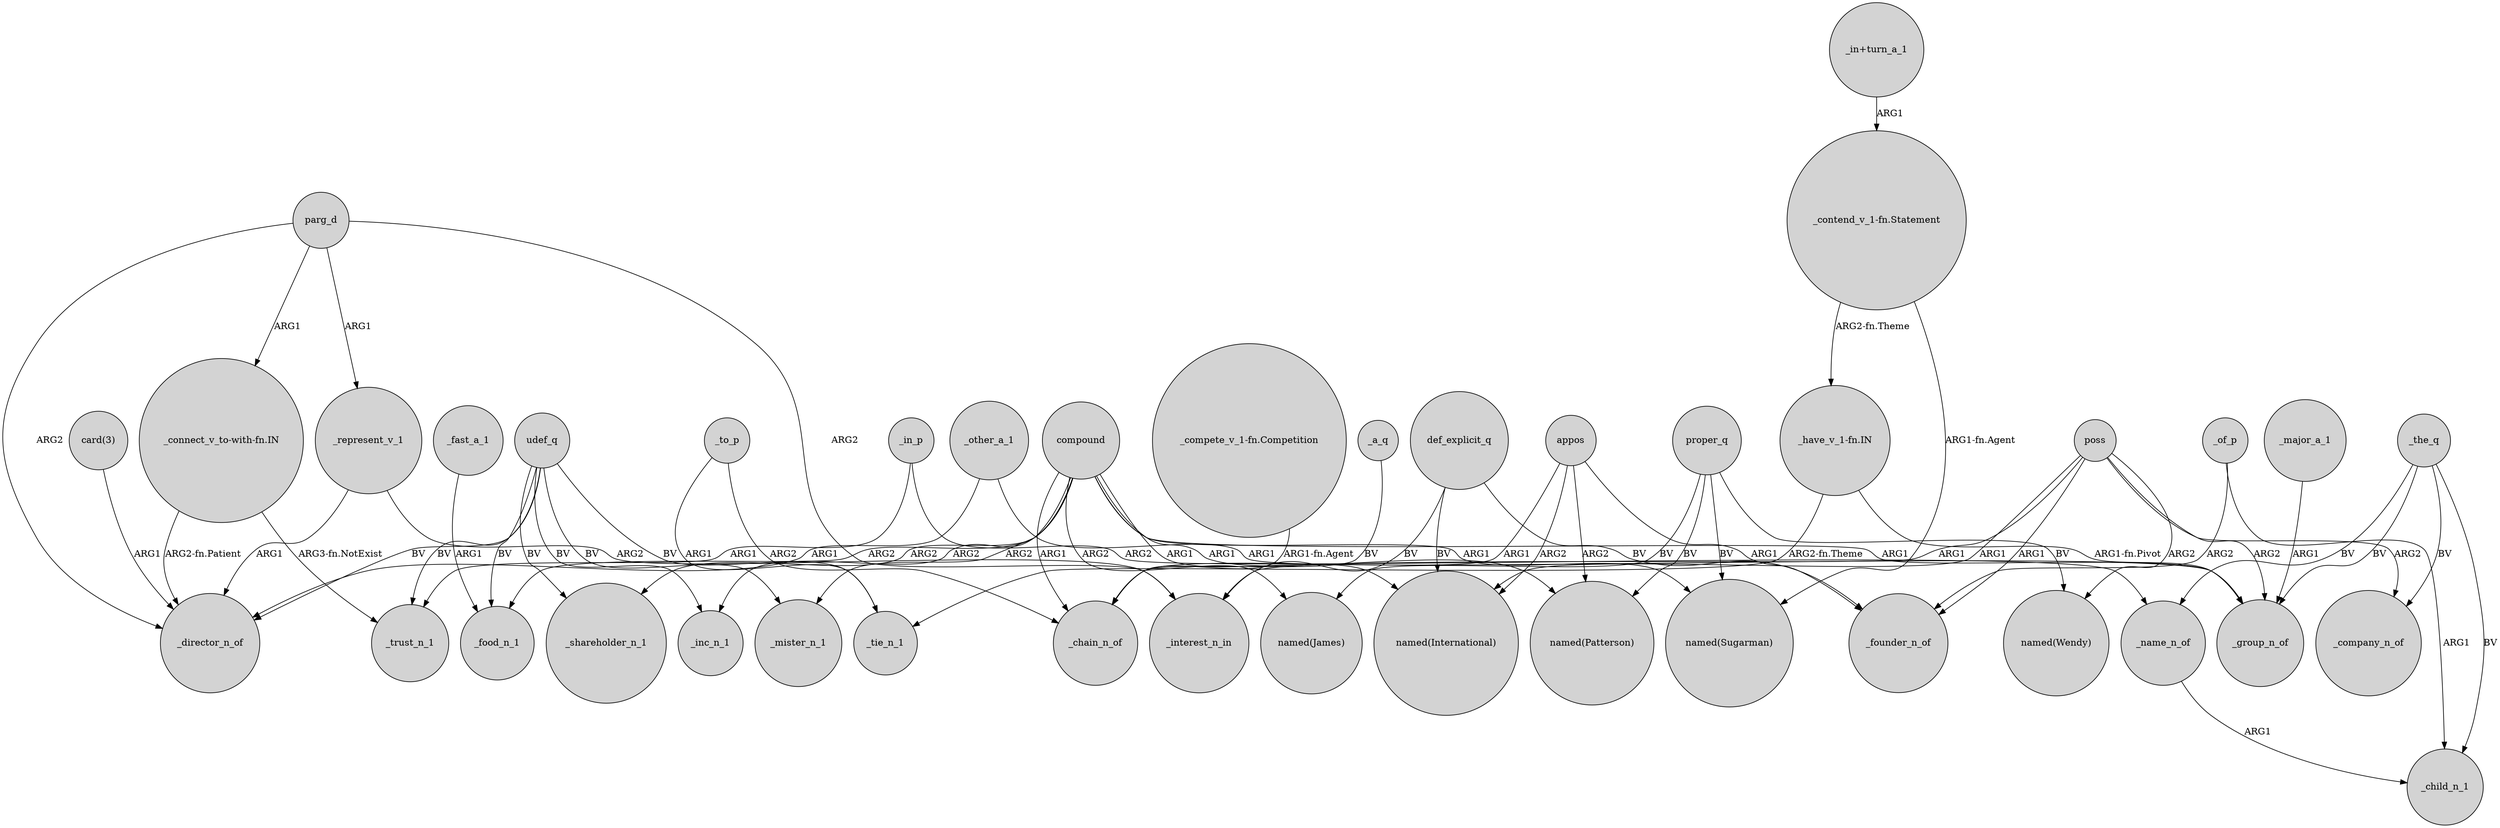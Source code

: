 digraph {
	node [shape=circle style=filled]
	compound -> "named(International)" [label=ARG1]
	compound -> _food_n_1 [label=ARG2]
	parg_d -> _director_n_of [label=ARG2]
	_represent_v_1 -> _interest_n_in [label=ARG2]
	parg_d -> _interest_n_in [label=ARG2]
	_to_p -> _chain_n_of [label=ARG2]
	_fast_a_1 -> _food_n_1 [label=ARG1]
	udef_q -> _inc_n_1 [label=BV]
	compound -> _shareholder_n_1 [label=ARG2]
	_a_q -> _chain_n_of [label=BV]
	def_explicit_q -> _interest_n_in [label=BV]
	"_have_v_1-fn.IN" -> _tie_n_1 [label="ARG2-fn.Theme"]
	proper_q -> "named(Sugarman)" [label=BV]
	"_connect_v_to-with-fn.IN" -> _director_n_of [label="ARG2-fn.Patient"]
	compound -> _mister_n_1 [label=ARG2]
	_represent_v_1 -> _director_n_of [label=ARG1]
	"_connect_v_to-with-fn.IN" -> _trust_n_1 [label="ARG3-fn.NotExist"]
	udef_q -> _tie_n_1 [label=BV]
	compound -> "named(James)" [label=ARG2]
	_to_p -> _tie_n_1 [label=ARG1]
	compound -> "named(Sugarman)" [label=ARG1]
	compound -> _chain_n_of [label=ARG1]
	udef_q -> _mister_n_1 [label=BV]
	appos -> "named(Patterson)" [label=ARG2]
	_the_q -> _group_n_of [label=BV]
	udef_q -> _shareholder_n_1 [label=BV]
	udef_q -> _food_n_1 [label=BV]
	"_contend_v_1-fn.Statement" -> "_have_v_1-fn.IN" [label="ARG2-fn.Theme"]
	_the_q -> _company_n_of [label=BV]
	_the_q -> _child_n_1 [label=BV]
	_major_a_1 -> _group_n_of [label=ARG1]
	_other_a_1 -> _director_n_of [label=ARG1]
	udef_q -> _trust_n_1 [label=BV]
	poss -> "named(Wendy)" [label=ARG2]
	"_have_v_1-fn.IN" -> _group_n_of [label="ARG1-fn.Pivot"]
	def_explicit_q -> _founder_n_of [label=BV]
	poss -> _group_n_of [label=ARG2]
	appos -> _chain_n_of [label=ARG1]
	"_in+turn_a_1" -> "_contend_v_1-fn.Statement" [label=ARG1]
	_of_p -> _child_n_1 [label=ARG1]
	proper_q -> "named(Patterson)" [label=BV]
	parg_d -> "_connect_v_to-with-fn.IN" [label=ARG1]
	proper_q -> "named(James)" [label=BV]
	appos -> "named(International)" [label=ARG2]
	"_compete_v_1-fn.Competition" -> _chain_n_of [label="ARG1-fn.Agent"]
	_in_p -> _trust_n_1 [label=ARG1]
	compound -> "named(Patterson)" [label=ARG1]
	parg_d -> _represent_v_1 [label=ARG1]
	poss -> _company_n_of [label=ARG2]
	"card(3)" -> _director_n_of [label=ARG1]
	_the_q -> _name_n_of [label=BV]
	def_explicit_q -> "named(International)" [label=BV]
	_other_a_1 -> _group_n_of [label=ARG1]
	appos -> _founder_n_of [label=ARG1]
	proper_q -> "named(Wendy)" [label=BV]
	poss -> _founder_n_of [label=ARG1]
	poss -> _interest_n_in [label=ARG1]
	poss -> "named(International)" [label=ARG1]
	compound -> _inc_n_1 [label=ARG2]
	compound -> _group_n_of [label=ARG1]
	udef_q -> _director_n_of [label=BV]
	_name_n_of -> _child_n_1 [label=ARG1]
	_of_p -> _founder_n_of [label=ARG2]
	_in_p -> _name_n_of [label=ARG2]
	"_contend_v_1-fn.Statement" -> "named(Sugarman)" [label="ARG1-fn.Agent"]
}
